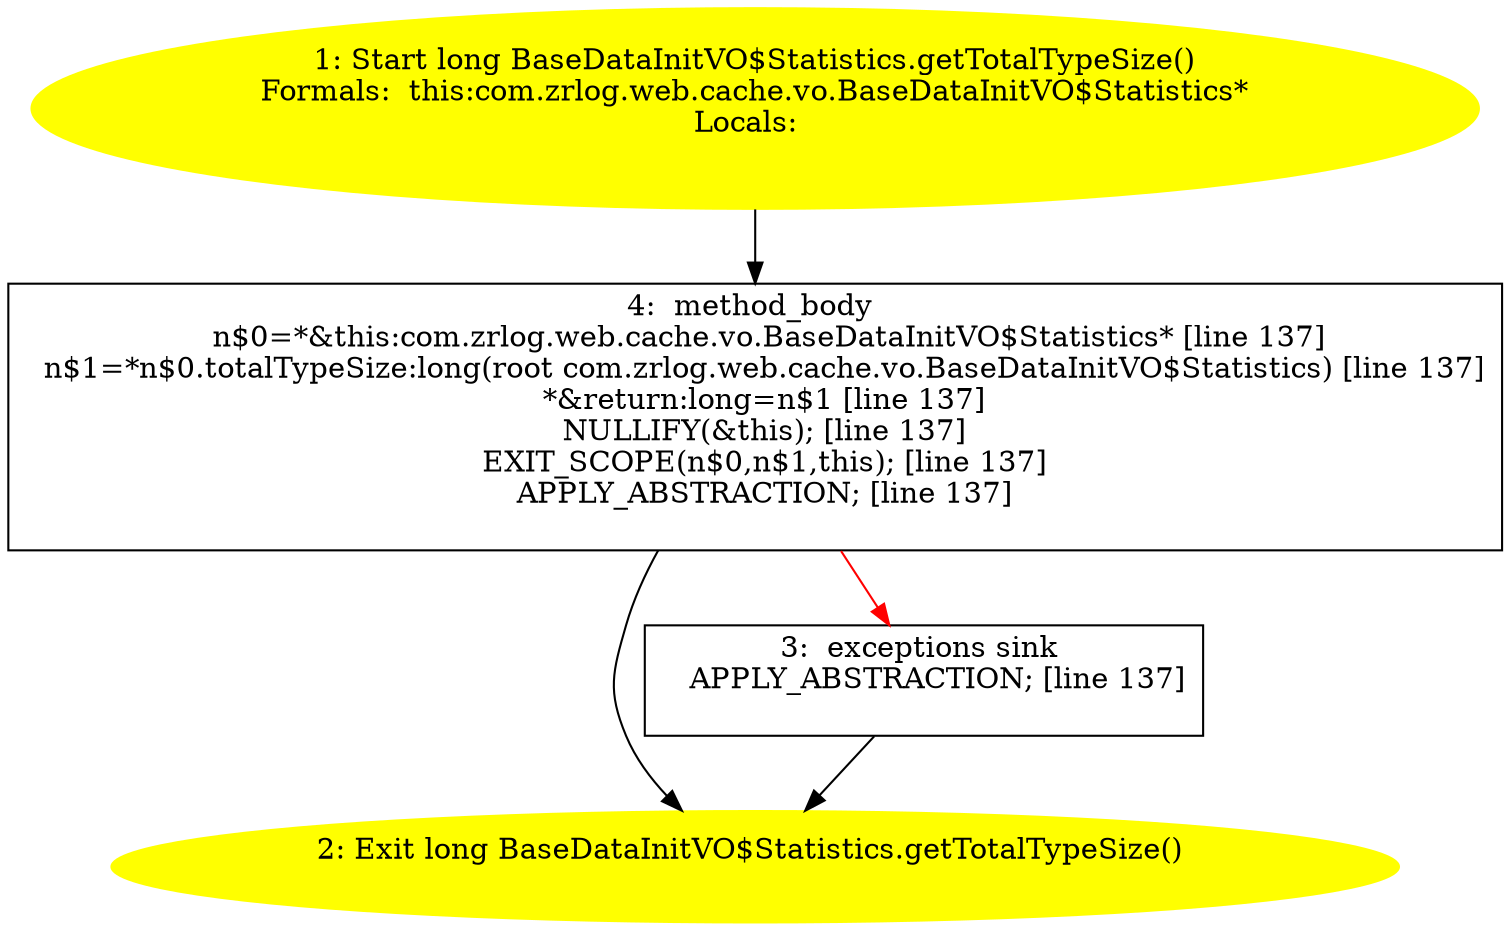 /* @generated */
digraph cfg {
"com.zrlog.web.cache.vo.BaseDataInitVO$Statistics.getTotalTypeSize():long.73977132211d76dd6df4aa5807307137_1" [label="1: Start long BaseDataInitVO$Statistics.getTotalTypeSize()\nFormals:  this:com.zrlog.web.cache.vo.BaseDataInitVO$Statistics*\nLocals:  \n  " color=yellow style=filled]
	

	 "com.zrlog.web.cache.vo.BaseDataInitVO$Statistics.getTotalTypeSize():long.73977132211d76dd6df4aa5807307137_1" -> "com.zrlog.web.cache.vo.BaseDataInitVO$Statistics.getTotalTypeSize():long.73977132211d76dd6df4aa5807307137_4" ;
"com.zrlog.web.cache.vo.BaseDataInitVO$Statistics.getTotalTypeSize():long.73977132211d76dd6df4aa5807307137_2" [label="2: Exit long BaseDataInitVO$Statistics.getTotalTypeSize() \n  " color=yellow style=filled]
	

"com.zrlog.web.cache.vo.BaseDataInitVO$Statistics.getTotalTypeSize():long.73977132211d76dd6df4aa5807307137_3" [label="3:  exceptions sink \n   APPLY_ABSTRACTION; [line 137]\n " shape="box"]
	

	 "com.zrlog.web.cache.vo.BaseDataInitVO$Statistics.getTotalTypeSize():long.73977132211d76dd6df4aa5807307137_3" -> "com.zrlog.web.cache.vo.BaseDataInitVO$Statistics.getTotalTypeSize():long.73977132211d76dd6df4aa5807307137_2" ;
"com.zrlog.web.cache.vo.BaseDataInitVO$Statistics.getTotalTypeSize():long.73977132211d76dd6df4aa5807307137_4" [label="4:  method_body \n   n$0=*&this:com.zrlog.web.cache.vo.BaseDataInitVO$Statistics* [line 137]\n  n$1=*n$0.totalTypeSize:long(root com.zrlog.web.cache.vo.BaseDataInitVO$Statistics) [line 137]\n  *&return:long=n$1 [line 137]\n  NULLIFY(&this); [line 137]\n  EXIT_SCOPE(n$0,n$1,this); [line 137]\n  APPLY_ABSTRACTION; [line 137]\n " shape="box"]
	

	 "com.zrlog.web.cache.vo.BaseDataInitVO$Statistics.getTotalTypeSize():long.73977132211d76dd6df4aa5807307137_4" -> "com.zrlog.web.cache.vo.BaseDataInitVO$Statistics.getTotalTypeSize():long.73977132211d76dd6df4aa5807307137_2" ;
	 "com.zrlog.web.cache.vo.BaseDataInitVO$Statistics.getTotalTypeSize():long.73977132211d76dd6df4aa5807307137_4" -> "com.zrlog.web.cache.vo.BaseDataInitVO$Statistics.getTotalTypeSize():long.73977132211d76dd6df4aa5807307137_3" [color="red" ];
}
